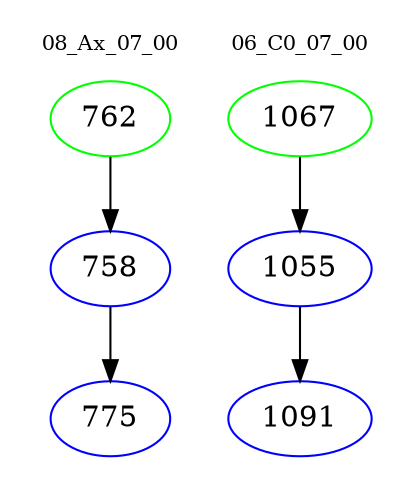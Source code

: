 digraph{
subgraph cluster_0 {
color = white
label = "08_Ax_07_00";
fontsize=10;
T0_762 [label="762", color="green"]
T0_762 -> T0_758 [color="black"]
T0_758 [label="758", color="blue"]
T0_758 -> T0_775 [color="black"]
T0_775 [label="775", color="blue"]
}
subgraph cluster_1 {
color = white
label = "06_C0_07_00";
fontsize=10;
T1_1067 [label="1067", color="green"]
T1_1067 -> T1_1055 [color="black"]
T1_1055 [label="1055", color="blue"]
T1_1055 -> T1_1091 [color="black"]
T1_1091 [label="1091", color="blue"]
}
}
